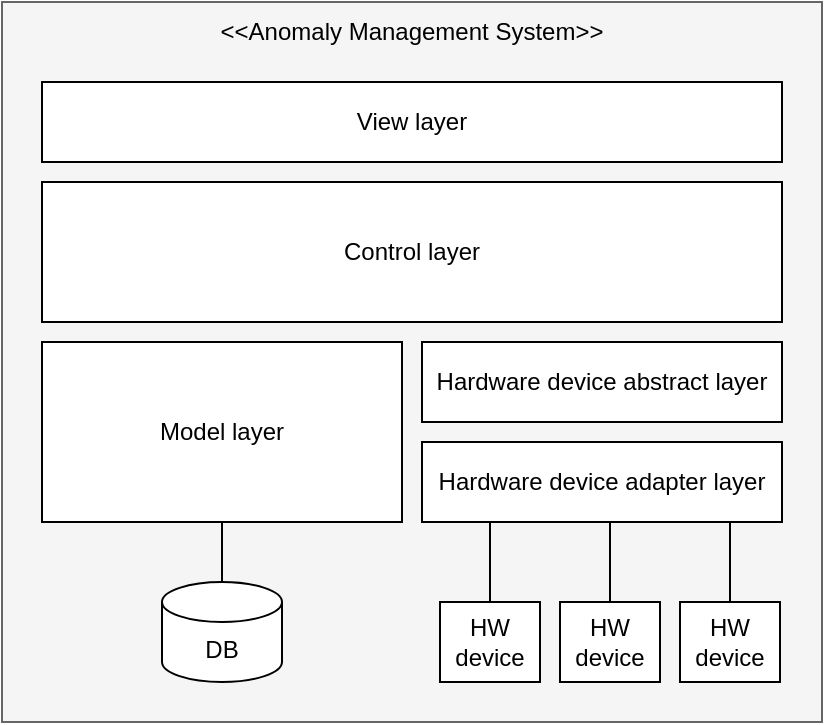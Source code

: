 <mxfile version="21.1.7" type="github">
  <diagram name="페이지-1" id="UiiDNWAqFwjKF0HyPbsK">
    <mxGraphModel dx="772" dy="506" grid="1" gridSize="10" guides="1" tooltips="1" connect="1" arrows="1" fold="1" page="1" pageScale="1" pageWidth="827" pageHeight="1169" math="0" shadow="0">
      <root>
        <mxCell id="0" />
        <mxCell id="1" parent="0" />
        <mxCell id="qTMEEash9hVdEmzpQc22-1" value="" style="rounded=0;whiteSpace=wrap;html=1;fillColor=#f5f5f5;fontColor=#333333;strokeColor=#666666;" vertex="1" parent="1">
          <mxGeometry x="160" y="120" width="410" height="360" as="geometry" />
        </mxCell>
        <mxCell id="qTMEEash9hVdEmzpQc22-2" value="View layer" style="rounded=0;whiteSpace=wrap;html=1;" vertex="1" parent="1">
          <mxGeometry x="180" y="160" width="370" height="40" as="geometry" />
        </mxCell>
        <mxCell id="qTMEEash9hVdEmzpQc22-3" value="Control layer" style="rounded=0;whiteSpace=wrap;html=1;" vertex="1" parent="1">
          <mxGeometry x="180" y="210" width="370" height="70" as="geometry" />
        </mxCell>
        <mxCell id="qTMEEash9hVdEmzpQc22-4" value="Model layer" style="rounded=0;whiteSpace=wrap;html=1;" vertex="1" parent="1">
          <mxGeometry x="180" y="290" width="180" height="90" as="geometry" />
        </mxCell>
        <mxCell id="qTMEEash9hVdEmzpQc22-5" value="Hardware device abstract layer" style="rounded=0;whiteSpace=wrap;html=1;" vertex="1" parent="1">
          <mxGeometry x="370" y="290" width="180" height="40" as="geometry" />
        </mxCell>
        <mxCell id="qTMEEash9hVdEmzpQc22-6" value="Hardware device adapter layer" style="rounded=0;whiteSpace=wrap;html=1;" vertex="1" parent="1">
          <mxGeometry x="370" y="340" width="180" height="40" as="geometry" />
        </mxCell>
        <mxCell id="qTMEEash9hVdEmzpQc22-8" value="&amp;lt;&amp;lt;Anomaly Management System&amp;gt;&amp;gt;" style="text;html=1;strokeColor=none;fillColor=none;align=center;verticalAlign=middle;whiteSpace=wrap;rounded=0;" vertex="1" parent="1">
          <mxGeometry x="240" y="120" width="250" height="30" as="geometry" />
        </mxCell>
        <mxCell id="qTMEEash9hVdEmzpQc22-9" value="DB" style="shape=cylinder3;whiteSpace=wrap;html=1;boundedLbl=1;backgroundOutline=1;size=10.0;" vertex="1" parent="1">
          <mxGeometry x="240" y="410" width="60" height="50" as="geometry" />
        </mxCell>
        <mxCell id="qTMEEash9hVdEmzpQc22-24" value="HW &lt;br&gt;device" style="rounded=0;whiteSpace=wrap;html=1;" vertex="1" parent="1">
          <mxGeometry x="379" y="420" width="50" height="40" as="geometry" />
        </mxCell>
        <mxCell id="qTMEEash9hVdEmzpQc22-25" value="" style="endArrow=none;html=1;rounded=0;" edge="1" parent="1" source="qTMEEash9hVdEmzpQc22-24">
          <mxGeometry width="50" height="50" relative="1" as="geometry">
            <mxPoint x="433" y="280" as="sourcePoint" />
            <mxPoint x="404" y="380" as="targetPoint" />
          </mxGeometry>
        </mxCell>
        <mxCell id="qTMEEash9hVdEmzpQc22-28" value="HW &lt;br&gt;device" style="rounded=0;whiteSpace=wrap;html=1;" vertex="1" parent="1">
          <mxGeometry x="439" y="420" width="50" height="40" as="geometry" />
        </mxCell>
        <mxCell id="qTMEEash9hVdEmzpQc22-29" value="" style="endArrow=none;html=1;rounded=0;" edge="1" parent="1" source="qTMEEash9hVdEmzpQc22-28">
          <mxGeometry width="50" height="50" relative="1" as="geometry">
            <mxPoint x="493" y="280" as="sourcePoint" />
            <mxPoint x="464" y="380" as="targetPoint" />
          </mxGeometry>
        </mxCell>
        <mxCell id="qTMEEash9hVdEmzpQc22-30" value="HW &lt;br&gt;device" style="rounded=0;whiteSpace=wrap;html=1;" vertex="1" parent="1">
          <mxGeometry x="499" y="420" width="50" height="40" as="geometry" />
        </mxCell>
        <mxCell id="qTMEEash9hVdEmzpQc22-31" value="" style="endArrow=none;html=1;rounded=0;" edge="1" parent="1" source="qTMEEash9hVdEmzpQc22-30">
          <mxGeometry width="50" height="50" relative="1" as="geometry">
            <mxPoint x="553" y="280" as="sourcePoint" />
            <mxPoint x="524" y="380" as="targetPoint" />
          </mxGeometry>
        </mxCell>
        <mxCell id="qTMEEash9hVdEmzpQc22-34" value="" style="endArrow=none;html=1;rounded=0;exitX=0.5;exitY=0;exitDx=0;exitDy=0;exitPerimeter=0;entryX=0.5;entryY=1;entryDx=0;entryDy=0;" edge="1" parent="1" source="qTMEEash9hVdEmzpQc22-9" target="qTMEEash9hVdEmzpQc22-4">
          <mxGeometry width="50" height="50" relative="1" as="geometry">
            <mxPoint x="414" y="430" as="sourcePoint" />
            <mxPoint x="260" y="380" as="targetPoint" />
          </mxGeometry>
        </mxCell>
      </root>
    </mxGraphModel>
  </diagram>
</mxfile>
